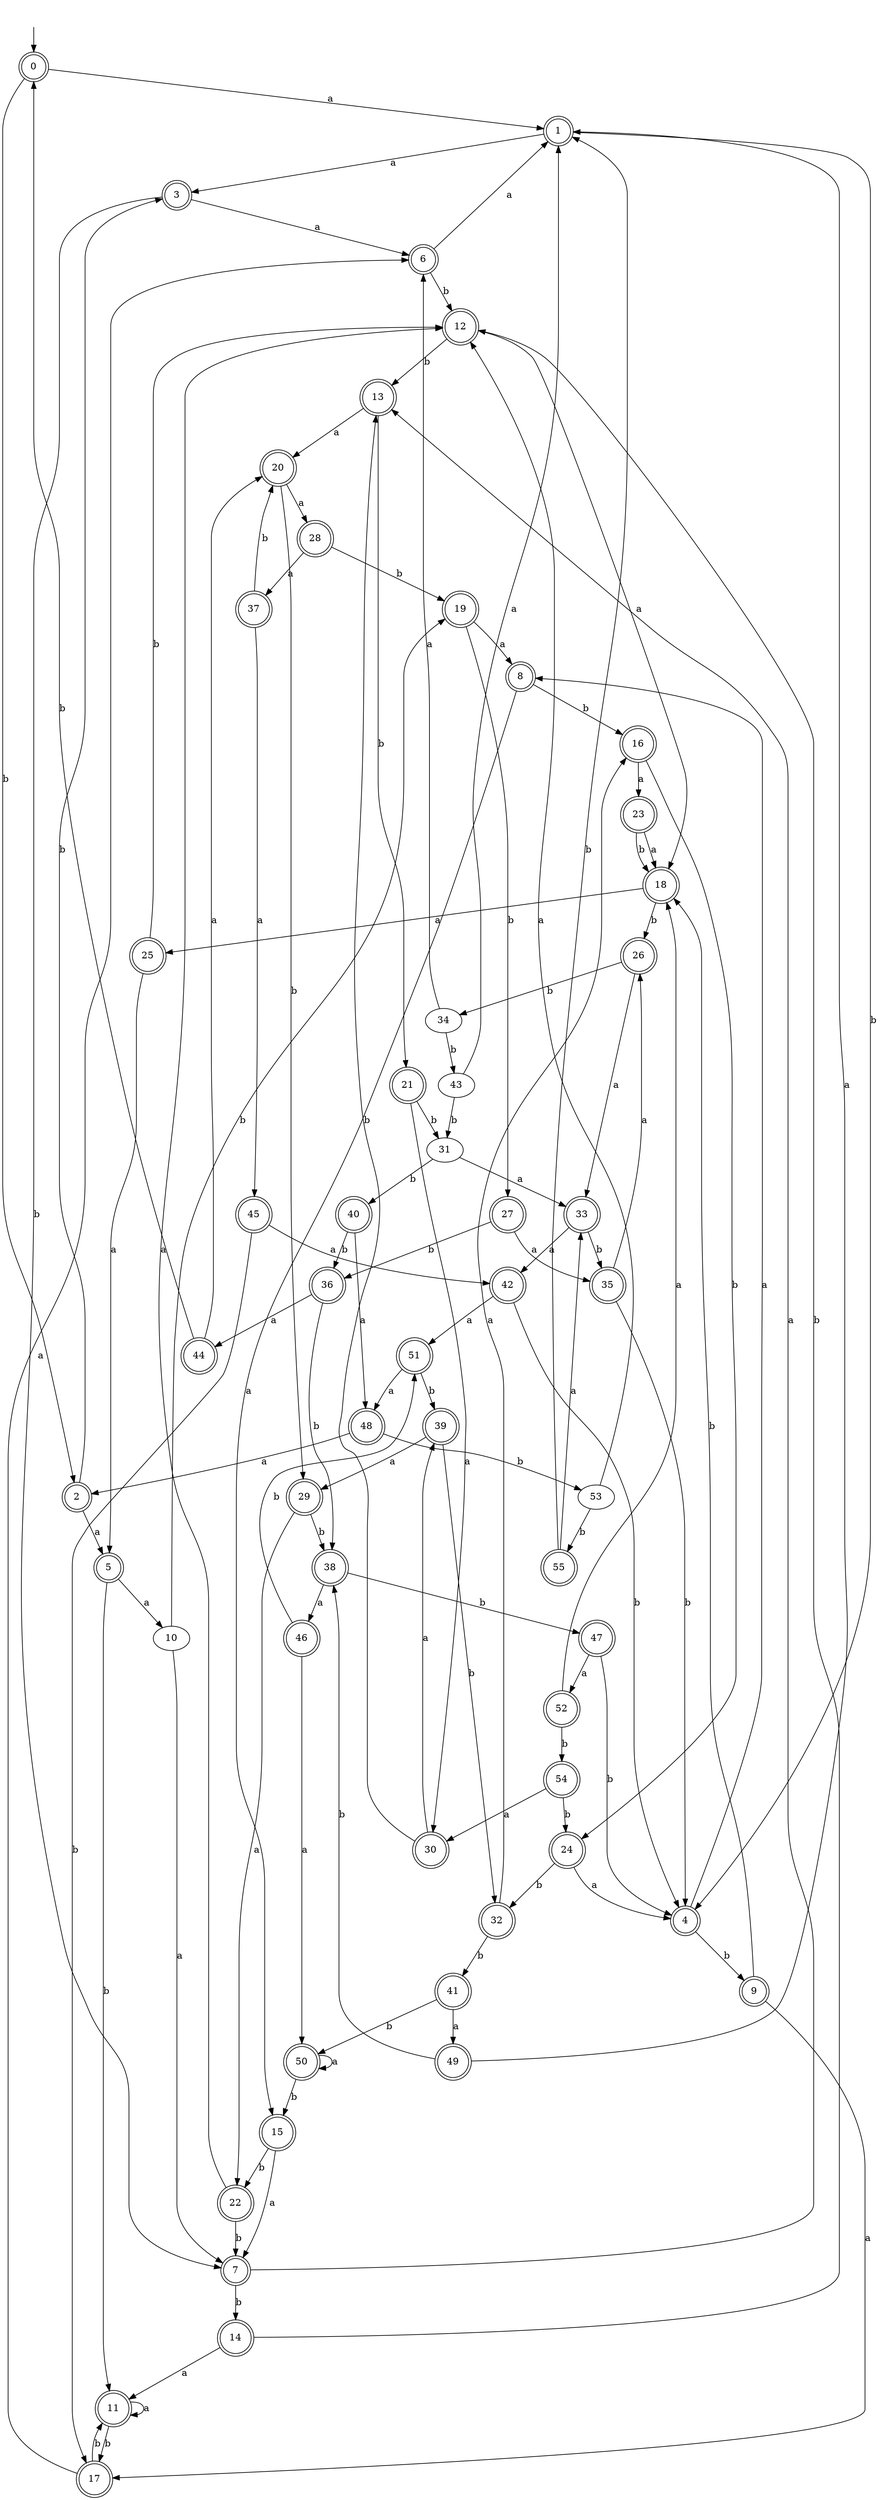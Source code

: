 digraph RandomDFA {
  __start0 [label="", shape=none];
  __start0 -> 0 [label=""];
  0 [shape=circle] [shape=doublecircle]
  0 -> 1 [label="a"]
  0 -> 2 [label="b"]
  1 [shape=doublecircle]
  1 -> 3 [label="a"]
  1 -> 4 [label="b"]
  2 [shape=doublecircle]
  2 -> 5 [label="a"]
  2 -> 3 [label="b"]
  3 [shape=doublecircle]
  3 -> 6 [label="a"]
  3 -> 7 [label="b"]
  4 [shape=doublecircle]
  4 -> 8 [label="a"]
  4 -> 9 [label="b"]
  5 [shape=doublecircle]
  5 -> 10 [label="a"]
  5 -> 11 [label="b"]
  6 [shape=doublecircle]
  6 -> 1 [label="a"]
  6 -> 12 [label="b"]
  7 [shape=doublecircle]
  7 -> 13 [label="a"]
  7 -> 14 [label="b"]
  8 [shape=doublecircle]
  8 -> 15 [label="a"]
  8 -> 16 [label="b"]
  9 [shape=doublecircle]
  9 -> 17 [label="a"]
  9 -> 18 [label="b"]
  10
  10 -> 7 [label="a"]
  10 -> 19 [label="b"]
  11 [shape=doublecircle]
  11 -> 11 [label="a"]
  11 -> 17 [label="b"]
  12 [shape=doublecircle]
  12 -> 18 [label="a"]
  12 -> 13 [label="b"]
  13 [shape=doublecircle]
  13 -> 20 [label="a"]
  13 -> 21 [label="b"]
  14 [shape=doublecircle]
  14 -> 11 [label="a"]
  14 -> 12 [label="b"]
  15 [shape=doublecircle]
  15 -> 7 [label="a"]
  15 -> 22 [label="b"]
  16 [shape=doublecircle]
  16 -> 23 [label="a"]
  16 -> 24 [label="b"]
  17 [shape=doublecircle]
  17 -> 6 [label="a"]
  17 -> 11 [label="b"]
  18 [shape=doublecircle]
  18 -> 25 [label="a"]
  18 -> 26 [label="b"]
  19 [shape=doublecircle]
  19 -> 8 [label="a"]
  19 -> 27 [label="b"]
  20 [shape=doublecircle]
  20 -> 28 [label="a"]
  20 -> 29 [label="b"]
  21 [shape=doublecircle]
  21 -> 30 [label="a"]
  21 -> 31 [label="b"]
  22 [shape=doublecircle]
  22 -> 12 [label="a"]
  22 -> 7 [label="b"]
  23 [shape=doublecircle]
  23 -> 18 [label="a"]
  23 -> 18 [label="b"]
  24 [shape=doublecircle]
  24 -> 4 [label="a"]
  24 -> 32 [label="b"]
  25 [shape=doublecircle]
  25 -> 5 [label="a"]
  25 -> 12 [label="b"]
  26 [shape=doublecircle]
  26 -> 33 [label="a"]
  26 -> 34 [label="b"]
  27 [shape=doublecircle]
  27 -> 35 [label="a"]
  27 -> 36 [label="b"]
  28 [shape=doublecircle]
  28 -> 37 [label="a"]
  28 -> 19 [label="b"]
  29 [shape=doublecircle]
  29 -> 22 [label="a"]
  29 -> 38 [label="b"]
  30 [shape=doublecircle]
  30 -> 39 [label="a"]
  30 -> 13 [label="b"]
  31
  31 -> 33 [label="a"]
  31 -> 40 [label="b"]
  32 [shape=doublecircle]
  32 -> 16 [label="a"]
  32 -> 41 [label="b"]
  33 [shape=doublecircle]
  33 -> 42 [label="a"]
  33 -> 35 [label="b"]
  34
  34 -> 6 [label="a"]
  34 -> 43 [label="b"]
  35 [shape=doublecircle]
  35 -> 26 [label="a"]
  35 -> 4 [label="b"]
  36 [shape=doublecircle]
  36 -> 44 [label="a"]
  36 -> 38 [label="b"]
  37 [shape=doublecircle]
  37 -> 45 [label="a"]
  37 -> 20 [label="b"]
  38 [shape=doublecircle]
  38 -> 46 [label="a"]
  38 -> 47 [label="b"]
  39 [shape=doublecircle]
  39 -> 29 [label="a"]
  39 -> 32 [label="b"]
  40 [shape=doublecircle]
  40 -> 48 [label="a"]
  40 -> 36 [label="b"]
  41 [shape=doublecircle]
  41 -> 49 [label="a"]
  41 -> 50 [label="b"]
  42 [shape=doublecircle]
  42 -> 51 [label="a"]
  42 -> 4 [label="b"]
  43
  43 -> 1 [label="a"]
  43 -> 31 [label="b"]
  44 [shape=doublecircle]
  44 -> 20 [label="a"]
  44 -> 0 [label="b"]
  45 [shape=doublecircle]
  45 -> 42 [label="a"]
  45 -> 17 [label="b"]
  46 [shape=doublecircle]
  46 -> 50 [label="a"]
  46 -> 51 [label="b"]
  47 [shape=doublecircle]
  47 -> 52 [label="a"]
  47 -> 4 [label="b"]
  48 [shape=doublecircle]
  48 -> 2 [label="a"]
  48 -> 53 [label="b"]
  49 [shape=doublecircle]
  49 -> 1 [label="a"]
  49 -> 38 [label="b"]
  50 [shape=doublecircle]
  50 -> 50 [label="a"]
  50 -> 15 [label="b"]
  51 [shape=doublecircle]
  51 -> 48 [label="a"]
  51 -> 39 [label="b"]
  52 [shape=doublecircle]
  52 -> 18 [label="a"]
  52 -> 54 [label="b"]
  53
  53 -> 12 [label="a"]
  53 -> 55 [label="b"]
  54 [shape=doublecircle]
  54 -> 30 [label="a"]
  54 -> 24 [label="b"]
  55 [shape=doublecircle]
  55 -> 33 [label="a"]
  55 -> 1 [label="b"]
}
